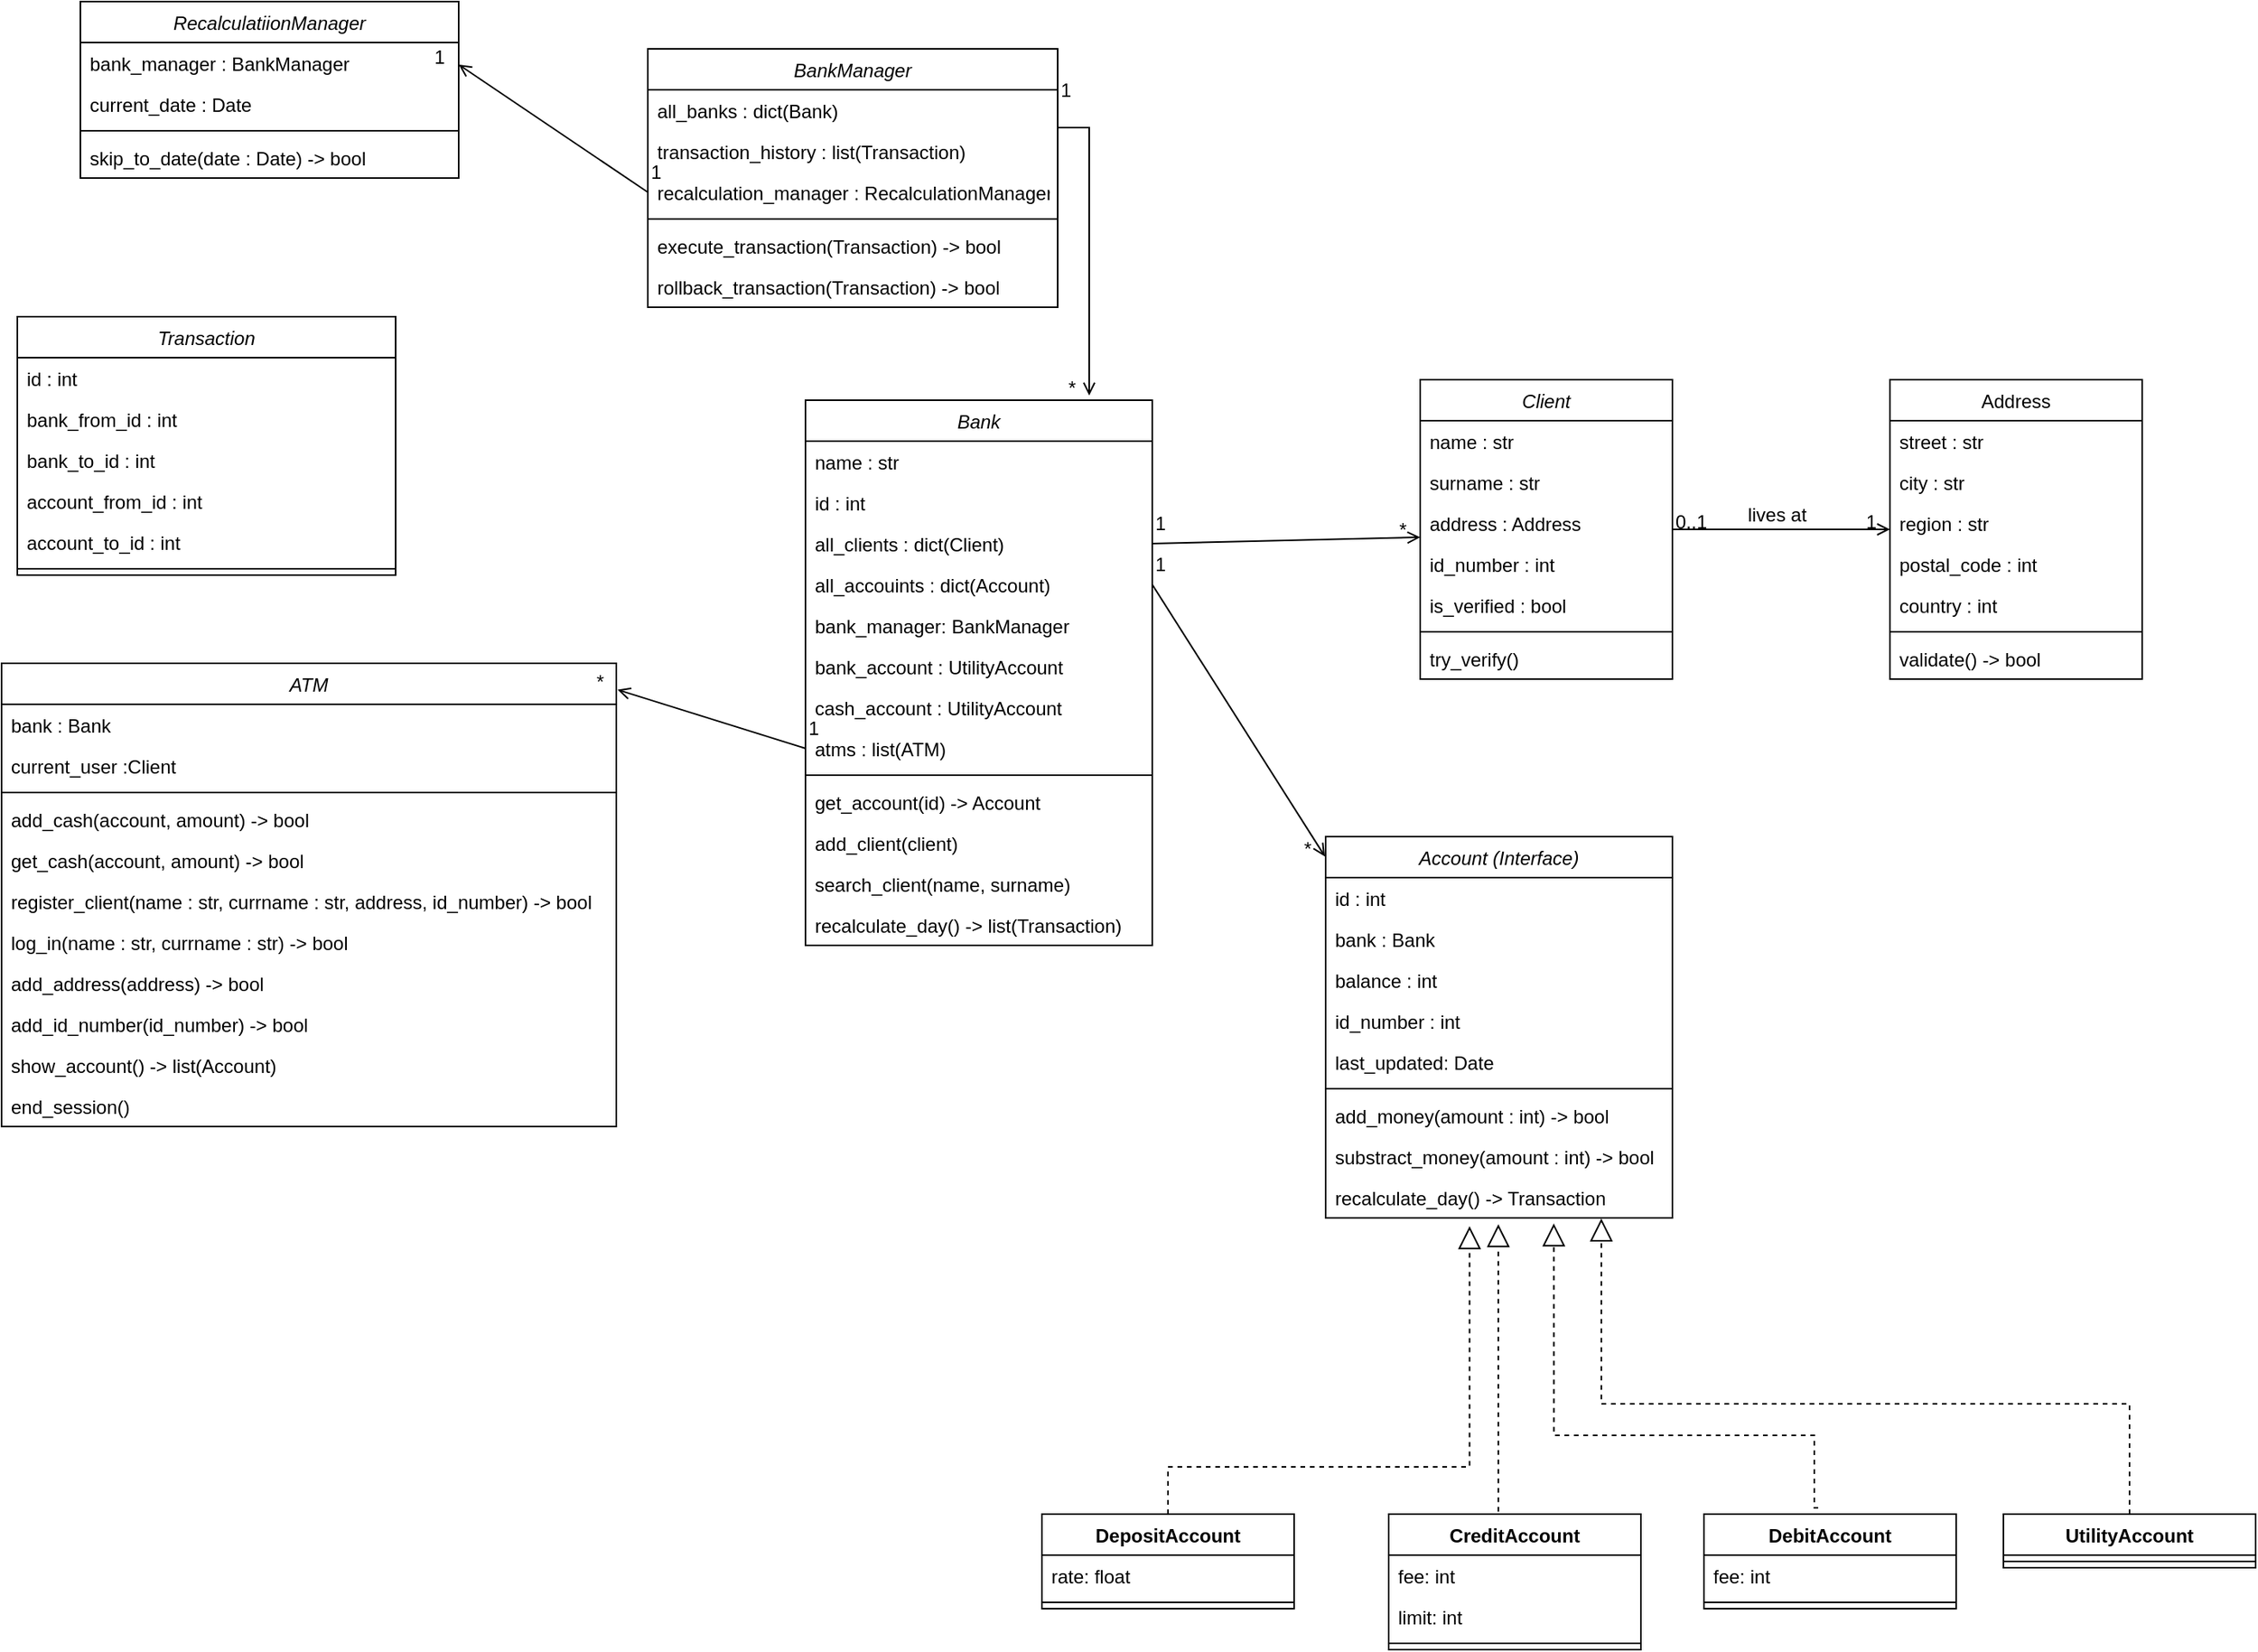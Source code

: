 <mxfile version="15.5.4" type="embed"><diagram id="C5RBs43oDa-KdzZeNtuy" name="Page-1"><mxGraphModel dx="1865" dy="1717" grid="1" gridSize="10" guides="1" tooltips="1" connect="1" arrows="1" fold="1" page="1" pageScale="1" pageWidth="827" pageHeight="1169" math="0" shadow="0"><root><mxCell id="WIyWlLk6GJQsqaUBKTNV-0"/><mxCell id="WIyWlLk6GJQsqaUBKTNV-1" parent="WIyWlLk6GJQsqaUBKTNV-0"/><mxCell id="zkfFHV4jXpPFQw0GAbJ--0" value="Client" style="swimlane;fontStyle=2;align=center;verticalAlign=top;childLayout=stackLayout;horizontal=1;startSize=26;horizontalStack=0;resizeParent=1;resizeLast=0;collapsible=1;marginBottom=0;rounded=0;shadow=0;strokeWidth=1;" parent="WIyWlLk6GJQsqaUBKTNV-1" vertex="1"><mxGeometry x="210" y="40" width="160" height="190" as="geometry"><mxRectangle x="230" y="140" width="160" height="26" as="alternateBounds"/></mxGeometry></mxCell><mxCell id="zkfFHV4jXpPFQw0GAbJ--1" value="name : str" style="text;align=left;verticalAlign=top;spacingLeft=4;spacingRight=4;overflow=hidden;rotatable=0;points=[[0,0.5],[1,0.5]];portConstraint=eastwest;" parent="zkfFHV4jXpPFQw0GAbJ--0" vertex="1"><mxGeometry y="26" width="160" height="26" as="geometry"/></mxCell><mxCell id="zkfFHV4jXpPFQw0GAbJ--2" value="surname : str" style="text;align=left;verticalAlign=top;spacingLeft=4;spacingRight=4;overflow=hidden;rotatable=0;points=[[0,0.5],[1,0.5]];portConstraint=eastwest;rounded=0;shadow=0;html=0;" parent="zkfFHV4jXpPFQw0GAbJ--0" vertex="1"><mxGeometry y="52" width="160" height="26" as="geometry"/></mxCell><mxCell id="zkfFHV4jXpPFQw0GAbJ--3" value="address : Address" style="text;align=left;verticalAlign=top;spacingLeft=4;spacingRight=4;overflow=hidden;rotatable=0;points=[[0,0.5],[1,0.5]];portConstraint=eastwest;rounded=0;shadow=0;html=0;" parent="zkfFHV4jXpPFQw0GAbJ--0" vertex="1"><mxGeometry y="78" width="160" height="26" as="geometry"/></mxCell><mxCell id="zaFwo0IHeLKlWYsPAoZ0-1" value="id_number : int" style="text;align=left;verticalAlign=top;spacingLeft=4;spacingRight=4;overflow=hidden;rotatable=0;points=[[0,0.5],[1,0.5]];portConstraint=eastwest;rounded=0;shadow=0;html=0;" parent="zkfFHV4jXpPFQw0GAbJ--0" vertex="1"><mxGeometry y="104" width="160" height="26" as="geometry"/></mxCell><mxCell id="8kIhBD2BF5X6gOVt8awM-36" value="is_verified : bool" style="text;align=left;verticalAlign=top;spacingLeft=4;spacingRight=4;overflow=hidden;rotatable=0;points=[[0,0.5],[1,0.5]];portConstraint=eastwest;rounded=0;shadow=0;html=0;" parent="zkfFHV4jXpPFQw0GAbJ--0" vertex="1"><mxGeometry y="130" width="160" height="26" as="geometry"/></mxCell><mxCell id="zkfFHV4jXpPFQw0GAbJ--4" value="" style="line;html=1;strokeWidth=1;align=left;verticalAlign=middle;spacingTop=-1;spacingLeft=3;spacingRight=3;rotatable=0;labelPosition=right;points=[];portConstraint=eastwest;" parent="zkfFHV4jXpPFQw0GAbJ--0" vertex="1"><mxGeometry y="156" width="160" height="8" as="geometry"/></mxCell><mxCell id="zkfFHV4jXpPFQw0GAbJ--5" value="try_verify()" style="text;align=left;verticalAlign=top;spacingLeft=4;spacingRight=4;overflow=hidden;rotatable=0;points=[[0,0.5],[1,0.5]];portConstraint=eastwest;" parent="zkfFHV4jXpPFQw0GAbJ--0" vertex="1"><mxGeometry y="164" width="160" height="26" as="geometry"/></mxCell><mxCell id="zkfFHV4jXpPFQw0GAbJ--17" value="Address" style="swimlane;fontStyle=0;align=center;verticalAlign=top;childLayout=stackLayout;horizontal=1;startSize=26;horizontalStack=0;resizeParent=1;resizeLast=0;collapsible=1;marginBottom=0;rounded=0;shadow=0;strokeWidth=1;" parent="WIyWlLk6GJQsqaUBKTNV-1" vertex="1"><mxGeometry x="508" y="40" width="160" height="190" as="geometry"><mxRectangle x="550" y="140" width="160" height="26" as="alternateBounds"/></mxGeometry></mxCell><mxCell id="zkfFHV4jXpPFQw0GAbJ--18" value="street : str" style="text;align=left;verticalAlign=top;spacingLeft=4;spacingRight=4;overflow=hidden;rotatable=0;points=[[0,0.5],[1,0.5]];portConstraint=eastwest;" parent="zkfFHV4jXpPFQw0GAbJ--17" vertex="1"><mxGeometry y="26" width="160" height="26" as="geometry"/></mxCell><mxCell id="zkfFHV4jXpPFQw0GAbJ--19" value="city : str" style="text;align=left;verticalAlign=top;spacingLeft=4;spacingRight=4;overflow=hidden;rotatable=0;points=[[0,0.5],[1,0.5]];portConstraint=eastwest;rounded=0;shadow=0;html=0;" parent="zkfFHV4jXpPFQw0GAbJ--17" vertex="1"><mxGeometry y="52" width="160" height="26" as="geometry"/></mxCell><mxCell id="zkfFHV4jXpPFQw0GAbJ--20" value="region : str" style="text;align=left;verticalAlign=top;spacingLeft=4;spacingRight=4;overflow=hidden;rotatable=0;points=[[0,0.5],[1,0.5]];portConstraint=eastwest;rounded=0;shadow=0;html=0;" parent="zkfFHV4jXpPFQw0GAbJ--17" vertex="1"><mxGeometry y="78" width="160" height="26" as="geometry"/></mxCell><mxCell id="zkfFHV4jXpPFQw0GAbJ--21" value="postal_code : int" style="text;align=left;verticalAlign=top;spacingLeft=4;spacingRight=4;overflow=hidden;rotatable=0;points=[[0,0.5],[1,0.5]];portConstraint=eastwest;rounded=0;shadow=0;html=0;" parent="zkfFHV4jXpPFQw0GAbJ--17" vertex="1"><mxGeometry y="104" width="160" height="26" as="geometry"/></mxCell><mxCell id="zkfFHV4jXpPFQw0GAbJ--22" value="country : int" style="text;align=left;verticalAlign=top;spacingLeft=4;spacingRight=4;overflow=hidden;rotatable=0;points=[[0,0.5],[1,0.5]];portConstraint=eastwest;rounded=0;shadow=0;html=0;" parent="zkfFHV4jXpPFQw0GAbJ--17" vertex="1"><mxGeometry y="130" width="160" height="26" as="geometry"/></mxCell><mxCell id="zkfFHV4jXpPFQw0GAbJ--23" value="" style="line;html=1;strokeWidth=1;align=left;verticalAlign=middle;spacingTop=-1;spacingLeft=3;spacingRight=3;rotatable=0;labelPosition=right;points=[];portConstraint=eastwest;" parent="zkfFHV4jXpPFQw0GAbJ--17" vertex="1"><mxGeometry y="156" width="160" height="8" as="geometry"/></mxCell><mxCell id="zkfFHV4jXpPFQw0GAbJ--24" value="validate() -&gt; bool" style="text;align=left;verticalAlign=top;spacingLeft=4;spacingRight=4;overflow=hidden;rotatable=0;points=[[0,0.5],[1,0.5]];portConstraint=eastwest;" parent="zkfFHV4jXpPFQw0GAbJ--17" vertex="1"><mxGeometry y="164" width="160" height="26" as="geometry"/></mxCell><mxCell id="zkfFHV4jXpPFQw0GAbJ--26" value="" style="endArrow=open;shadow=0;strokeWidth=1;rounded=0;endFill=1;edgeStyle=elbowEdgeStyle;elbow=vertical;" parent="WIyWlLk6GJQsqaUBKTNV-1" source="zkfFHV4jXpPFQw0GAbJ--0" target="zkfFHV4jXpPFQw0GAbJ--17" edge="1"><mxGeometry x="0.5" y="41" relative="1" as="geometry"><mxPoint x="380" y="192" as="sourcePoint"/><mxPoint x="540" y="192" as="targetPoint"/><mxPoint x="-40" y="32" as="offset"/></mxGeometry></mxCell><mxCell id="zkfFHV4jXpPFQw0GAbJ--27" value="0..1" style="resizable=0;align=left;verticalAlign=bottom;labelBackgroundColor=none;fontSize=12;" parent="zkfFHV4jXpPFQw0GAbJ--26" connectable="0" vertex="1"><mxGeometry x="-1" relative="1" as="geometry"><mxPoint y="4" as="offset"/></mxGeometry></mxCell><mxCell id="zkfFHV4jXpPFQw0GAbJ--28" value="1" style="resizable=0;align=right;verticalAlign=bottom;labelBackgroundColor=none;fontSize=12;" parent="zkfFHV4jXpPFQw0GAbJ--26" connectable="0" vertex="1"><mxGeometry x="1" relative="1" as="geometry"><mxPoint x="-7" y="4" as="offset"/></mxGeometry></mxCell><mxCell id="zkfFHV4jXpPFQw0GAbJ--29" value="lives at" style="text;html=1;resizable=0;points=[];;align=center;verticalAlign=middle;labelBackgroundColor=none;rounded=0;shadow=0;strokeWidth=1;fontSize=12;" parent="zkfFHV4jXpPFQw0GAbJ--26" vertex="1" connectable="0"><mxGeometry x="0.5" y="49" relative="1" as="geometry"><mxPoint x="-38" y="40" as="offset"/></mxGeometry></mxCell><mxCell id="zaFwo0IHeLKlWYsPAoZ0-2" value="Account (Interface)" style="swimlane;fontStyle=2;align=center;verticalAlign=top;childLayout=stackLayout;horizontal=1;startSize=26;horizontalStack=0;resizeParent=1;resizeLast=0;collapsible=1;marginBottom=0;rounded=0;shadow=0;strokeWidth=1;" parent="WIyWlLk6GJQsqaUBKTNV-1" vertex="1"><mxGeometry x="150" y="330" width="220" height="242" as="geometry"><mxRectangle x="230" y="140" width="160" height="26" as="alternateBounds"/></mxGeometry></mxCell><mxCell id="zaFwo0IHeLKlWYsPAoZ0-3" value="id : int" style="text;align=left;verticalAlign=top;spacingLeft=4;spacingRight=4;overflow=hidden;rotatable=0;points=[[0,0.5],[1,0.5]];portConstraint=eastwest;" parent="zaFwo0IHeLKlWYsPAoZ0-2" vertex="1"><mxGeometry y="26" width="220" height="26" as="geometry"/></mxCell><mxCell id="8kIhBD2BF5X6gOVt8awM-78" value="bank : Bank" style="text;align=left;verticalAlign=top;spacingLeft=4;spacingRight=4;overflow=hidden;rotatable=0;points=[[0,0.5],[1,0.5]];portConstraint=eastwest;rounded=0;shadow=0;html=0;" parent="zaFwo0IHeLKlWYsPAoZ0-2" vertex="1"><mxGeometry y="52" width="220" height="26" as="geometry"/></mxCell><mxCell id="zaFwo0IHeLKlWYsPAoZ0-5" value="balance : int" style="text;align=left;verticalAlign=top;spacingLeft=4;spacingRight=4;overflow=hidden;rotatable=0;points=[[0,0.5],[1,0.5]];portConstraint=eastwest;rounded=0;shadow=0;html=0;" parent="zaFwo0IHeLKlWYsPAoZ0-2" vertex="1"><mxGeometry y="78" width="220" height="26" as="geometry"/></mxCell><mxCell id="zaFwo0IHeLKlWYsPAoZ0-6" value="id_number : int" style="text;align=left;verticalAlign=top;spacingLeft=4;spacingRight=4;overflow=hidden;rotatable=0;points=[[0,0.5],[1,0.5]];portConstraint=eastwest;rounded=0;shadow=0;html=0;" parent="zaFwo0IHeLKlWYsPAoZ0-2" vertex="1"><mxGeometry y="104" width="220" height="26" as="geometry"/></mxCell><mxCell id="8kIhBD2BF5X6gOVt8awM-2" value="last_updated: Date" style="text;align=left;verticalAlign=top;spacingLeft=4;spacingRight=4;overflow=hidden;rotatable=0;points=[[0,0.5],[1,0.5]];portConstraint=eastwest;rounded=0;shadow=0;html=0;" parent="zaFwo0IHeLKlWYsPAoZ0-2" vertex="1"><mxGeometry y="130" width="220" height="26" as="geometry"/></mxCell><mxCell id="zaFwo0IHeLKlWYsPAoZ0-7" value="" style="line;html=1;strokeWidth=1;align=left;verticalAlign=middle;spacingTop=-1;spacingLeft=3;spacingRight=3;rotatable=0;labelPosition=right;points=[];portConstraint=eastwest;" parent="zaFwo0IHeLKlWYsPAoZ0-2" vertex="1"><mxGeometry y="156" width="220" height="8" as="geometry"/></mxCell><mxCell id="zaFwo0IHeLKlWYsPAoZ0-8" value="add_money(amount : int) -&gt; bool" style="text;align=left;verticalAlign=top;spacingLeft=4;spacingRight=4;overflow=hidden;rotatable=0;points=[[0,0.5],[1,0.5]];portConstraint=eastwest;" parent="zaFwo0IHeLKlWYsPAoZ0-2" vertex="1"><mxGeometry y="164" width="220" height="26" as="geometry"/></mxCell><mxCell id="zaFwo0IHeLKlWYsPAoZ0-9" value="substract_money(amount : int) -&gt; bool" style="text;align=left;verticalAlign=top;spacingLeft=4;spacingRight=4;overflow=hidden;rotatable=0;points=[[0,0.5],[1,0.5]];portConstraint=eastwest;" parent="zaFwo0IHeLKlWYsPAoZ0-2" vertex="1"><mxGeometry y="190" width="220" height="26" as="geometry"/></mxCell><mxCell id="8kIhBD2BF5X6gOVt8awM-3" value="recalculate_day() -&gt; Transaction" style="text;align=left;verticalAlign=top;spacingLeft=4;spacingRight=4;overflow=hidden;rotatable=0;points=[[0,0.5],[1,0.5]];portConstraint=eastwest;" parent="zaFwo0IHeLKlWYsPAoZ0-2" vertex="1"><mxGeometry y="216" width="220" height="26" as="geometry"/></mxCell><mxCell id="zaFwo0IHeLKlWYsPAoZ0-10" value="DepositAccount" style="swimlane;fontStyle=1;align=center;verticalAlign=top;childLayout=stackLayout;horizontal=1;startSize=26;horizontalStack=0;resizeParent=1;resizeParentMax=0;resizeLast=0;collapsible=1;marginBottom=0;" parent="WIyWlLk6GJQsqaUBKTNV-1" vertex="1"><mxGeometry x="-30" y="760" width="160" height="60" as="geometry"/></mxCell><mxCell id="zaFwo0IHeLKlWYsPAoZ0-11" value="rate: float" style="text;strokeColor=none;fillColor=none;align=left;verticalAlign=top;spacingLeft=4;spacingRight=4;overflow=hidden;rotatable=0;points=[[0,0.5],[1,0.5]];portConstraint=eastwest;" parent="zaFwo0IHeLKlWYsPAoZ0-10" vertex="1"><mxGeometry y="26" width="160" height="26" as="geometry"/></mxCell><mxCell id="zaFwo0IHeLKlWYsPAoZ0-12" value="" style="line;strokeWidth=1;fillColor=none;align=left;verticalAlign=middle;spacingTop=-1;spacingLeft=3;spacingRight=3;rotatable=0;labelPosition=right;points=[];portConstraint=eastwest;" parent="zaFwo0IHeLKlWYsPAoZ0-10" vertex="1"><mxGeometry y="52" width="160" height="8" as="geometry"/></mxCell><mxCell id="8kIhBD2BF5X6gOVt8awM-4" value="CreditAccount" style="swimlane;fontStyle=1;align=center;verticalAlign=top;childLayout=stackLayout;horizontal=1;startSize=26;horizontalStack=0;resizeParent=1;resizeParentMax=0;resizeLast=0;collapsible=1;marginBottom=0;" parent="WIyWlLk6GJQsqaUBKTNV-1" vertex="1"><mxGeometry x="190" y="760" width="160" height="86" as="geometry"/></mxCell><mxCell id="8kIhBD2BF5X6gOVt8awM-5" value="fee: int" style="text;strokeColor=none;fillColor=none;align=left;verticalAlign=top;spacingLeft=4;spacingRight=4;overflow=hidden;rotatable=0;points=[[0,0.5],[1,0.5]];portConstraint=eastwest;" parent="8kIhBD2BF5X6gOVt8awM-4" vertex="1"><mxGeometry y="26" width="160" height="26" as="geometry"/></mxCell><mxCell id="8kIhBD2BF5X6gOVt8awM-66" value="limit: int" style="text;strokeColor=none;fillColor=none;align=left;verticalAlign=top;spacingLeft=4;spacingRight=4;overflow=hidden;rotatable=0;points=[[0,0.5],[1,0.5]];portConstraint=eastwest;" parent="8kIhBD2BF5X6gOVt8awM-4" vertex="1"><mxGeometry y="52" width="160" height="26" as="geometry"/></mxCell><mxCell id="8kIhBD2BF5X6gOVt8awM-6" value="" style="line;strokeWidth=1;fillColor=none;align=left;verticalAlign=middle;spacingTop=-1;spacingLeft=3;spacingRight=3;rotatable=0;labelPosition=right;points=[];portConstraint=eastwest;" parent="8kIhBD2BF5X6gOVt8awM-4" vertex="1"><mxGeometry y="78" width="160" height="8" as="geometry"/></mxCell><mxCell id="8kIhBD2BF5X6gOVt8awM-8" value="DebitAccount" style="swimlane;fontStyle=1;align=center;verticalAlign=top;childLayout=stackLayout;horizontal=1;startSize=26;horizontalStack=0;resizeParent=1;resizeParentMax=0;resizeLast=0;collapsible=1;marginBottom=0;" parent="WIyWlLk6GJQsqaUBKTNV-1" vertex="1"><mxGeometry x="390" y="760" width="160" height="60" as="geometry"/></mxCell><mxCell id="8kIhBD2BF5X6gOVt8awM-9" value="fee: int" style="text;strokeColor=none;fillColor=none;align=left;verticalAlign=top;spacingLeft=4;spacingRight=4;overflow=hidden;rotatable=0;points=[[0,0.5],[1,0.5]];portConstraint=eastwest;" parent="8kIhBD2BF5X6gOVt8awM-8" vertex="1"><mxGeometry y="26" width="160" height="26" as="geometry"/></mxCell><mxCell id="8kIhBD2BF5X6gOVt8awM-10" value="" style="line;strokeWidth=1;fillColor=none;align=left;verticalAlign=middle;spacingTop=-1;spacingLeft=3;spacingRight=3;rotatable=0;labelPosition=right;points=[];portConstraint=eastwest;" parent="8kIhBD2BF5X6gOVt8awM-8" vertex="1"><mxGeometry y="52" width="160" height="8" as="geometry"/></mxCell><mxCell id="8kIhBD2BF5X6gOVt8awM-11" value="UtilityAccount" style="swimlane;fontStyle=1;align=center;verticalAlign=top;childLayout=stackLayout;horizontal=1;startSize=26;horizontalStack=0;resizeParent=1;resizeParentMax=0;resizeLast=0;collapsible=1;marginBottom=0;" parent="WIyWlLk6GJQsqaUBKTNV-1" vertex="1"><mxGeometry x="580" y="760" width="160" height="34" as="geometry"/></mxCell><mxCell id="8kIhBD2BF5X6gOVt8awM-13" value="" style="line;strokeWidth=1;fillColor=none;align=left;verticalAlign=middle;spacingTop=-1;spacingLeft=3;spacingRight=3;rotatable=0;labelPosition=right;points=[];portConstraint=eastwest;" parent="8kIhBD2BF5X6gOVt8awM-11" vertex="1"><mxGeometry y="26" width="160" height="8" as="geometry"/></mxCell><mxCell id="8kIhBD2BF5X6gOVt8awM-16" value="" style="endArrow=block;dashed=1;endFill=0;endSize=12;html=1;rounded=0;entryX=0.415;entryY=1.202;entryDx=0;entryDy=0;entryPerimeter=0;edgeStyle=orthogonalEdgeStyle;exitX=0.5;exitY=0;exitDx=0;exitDy=0;" parent="WIyWlLk6GJQsqaUBKTNV-1" source="zaFwo0IHeLKlWYsPAoZ0-10" target="8kIhBD2BF5X6gOVt8awM-3" edge="1"><mxGeometry width="160" relative="1" as="geometry"><mxPoint x="60" y="730" as="sourcePoint"/><mxPoint x="290" y="720" as="targetPoint"/><Array as="points"><mxPoint x="50" y="730"/><mxPoint x="241" y="730"/></Array></mxGeometry></mxCell><mxCell id="8kIhBD2BF5X6gOVt8awM-24" value="" style="endArrow=block;dashed=1;endFill=0;endSize=12;html=1;rounded=0;edgeStyle=orthogonalEdgeStyle;exitX=0.5;exitY=0;exitDx=0;exitDy=0;entryX=0.498;entryY=1.155;entryDx=0;entryDy=0;entryPerimeter=0;" parent="WIyWlLk6GJQsqaUBKTNV-1" source="8kIhBD2BF5X6gOVt8awM-4" target="8kIhBD2BF5X6gOVt8awM-3" edge="1"><mxGeometry width="160" relative="1" as="geometry"><mxPoint x="60" y="770" as="sourcePoint"/><mxPoint x="280" y="660" as="targetPoint"/><Array as="points"><mxPoint x="260" y="760"/></Array></mxGeometry></mxCell><mxCell id="8kIhBD2BF5X6gOVt8awM-25" value="" style="endArrow=block;dashed=1;endFill=0;endSize=12;html=1;rounded=0;edgeStyle=orthogonalEdgeStyle;entryX=0.658;entryY=1.137;entryDx=0;entryDy=0;entryPerimeter=0;exitX=0.453;exitY=-0.067;exitDx=0;exitDy=0;exitPerimeter=0;" parent="WIyWlLk6GJQsqaUBKTNV-1" source="8kIhBD2BF5X6gOVt8awM-8" target="8kIhBD2BF5X6gOVt8awM-3" edge="1"><mxGeometry width="160" relative="1" as="geometry"><mxPoint x="460" y="720" as="sourcePoint"/><mxPoint x="269.56" y="632.03" as="targetPoint"/><Array as="points"><mxPoint x="460" y="756"/><mxPoint x="460" y="710"/><mxPoint x="295" y="710"/></Array></mxGeometry></mxCell><mxCell id="8kIhBD2BF5X6gOVt8awM-26" value="" style="endArrow=block;dashed=1;endFill=0;endSize=12;html=1;rounded=0;edgeStyle=orthogonalEdgeStyle;entryX=0.795;entryY=1.014;entryDx=0;entryDy=0;entryPerimeter=0;" parent="WIyWlLk6GJQsqaUBKTNV-1" target="8kIhBD2BF5X6gOVt8awM-3" edge="1"><mxGeometry width="160" relative="1" as="geometry"><mxPoint x="660" y="760" as="sourcePoint"/><mxPoint x="304.76" y="631.562" as="targetPoint"/><Array as="points"><mxPoint x="660" y="690"/><mxPoint x="325" y="690"/></Array></mxGeometry></mxCell><mxCell id="8kIhBD2BF5X6gOVt8awM-27" value="Bank" style="swimlane;fontStyle=2;align=center;verticalAlign=top;childLayout=stackLayout;horizontal=1;startSize=26;horizontalStack=0;resizeParent=1;resizeLast=0;collapsible=1;marginBottom=0;rounded=0;shadow=0;strokeWidth=1;" parent="WIyWlLk6GJQsqaUBKTNV-1" vertex="1"><mxGeometry x="-180" y="53" width="220" height="346" as="geometry"><mxRectangle x="230" y="140" width="160" height="26" as="alternateBounds"/></mxGeometry></mxCell><mxCell id="8kIhBD2BF5X6gOVt8awM-28" value="name : str" style="text;align=left;verticalAlign=top;spacingLeft=4;spacingRight=4;overflow=hidden;rotatable=0;points=[[0,0.5],[1,0.5]];portConstraint=eastwest;" parent="8kIhBD2BF5X6gOVt8awM-27" vertex="1"><mxGeometry y="26" width="220" height="26" as="geometry"/></mxCell><mxCell id="8kIhBD2BF5X6gOVt8awM-29" value="id : int" style="text;align=left;verticalAlign=top;spacingLeft=4;spacingRight=4;overflow=hidden;rotatable=0;points=[[0,0.5],[1,0.5]];portConstraint=eastwest;rounded=0;shadow=0;html=0;" parent="8kIhBD2BF5X6gOVt8awM-27" vertex="1"><mxGeometry y="52" width="220" height="26" as="geometry"/></mxCell><mxCell id="8kIhBD2BF5X6gOVt8awM-46" value="all_clients : dict(Client)&#10;" style="text;align=left;verticalAlign=top;spacingLeft=4;spacingRight=4;overflow=hidden;rotatable=0;points=[[0,0.5],[1,0.5]];portConstraint=eastwest;rounded=0;shadow=0;html=0;" parent="8kIhBD2BF5X6gOVt8awM-27" vertex="1"><mxGeometry y="78" width="220" height="26" as="geometry"/></mxCell><mxCell id="8kIhBD2BF5X6gOVt8awM-47" value="all_accouints : dict(Account)" style="text;align=left;verticalAlign=top;spacingLeft=4;spacingRight=4;overflow=hidden;rotatable=0;points=[[0,0.5],[1,0.5]];portConstraint=eastwest;rounded=0;shadow=0;html=0;" parent="8kIhBD2BF5X6gOVt8awM-27" vertex="1"><mxGeometry y="104" width="220" height="26" as="geometry"/></mxCell><mxCell id="8kIhBD2BF5X6gOVt8awM-88" value="bank_manager: BankManager" style="text;align=left;verticalAlign=top;spacingLeft=4;spacingRight=4;overflow=hidden;rotatable=0;points=[[0,0.5],[1,0.5]];portConstraint=eastwest;rounded=0;shadow=0;html=0;" parent="8kIhBD2BF5X6gOVt8awM-27" vertex="1"><mxGeometry y="130" width="220" height="26" as="geometry"/></mxCell><mxCell id="8kIhBD2BF5X6gOVt8awM-79" value="bank_account : UtilityAccount" style="text;align=left;verticalAlign=top;spacingLeft=4;spacingRight=4;overflow=hidden;rotatable=0;points=[[0,0.5],[1,0.5]];portConstraint=eastwest;rounded=0;shadow=0;html=0;" parent="8kIhBD2BF5X6gOVt8awM-27" vertex="1"><mxGeometry y="156" width="220" height="26" as="geometry"/></mxCell><mxCell id="8kIhBD2BF5X6gOVt8awM-80" value="cash_account : UtilityAccount" style="text;align=left;verticalAlign=top;spacingLeft=4;spacingRight=4;overflow=hidden;rotatable=0;points=[[0,0.5],[1,0.5]];portConstraint=eastwest;rounded=0;shadow=0;html=0;" parent="8kIhBD2BF5X6gOVt8awM-27" vertex="1"><mxGeometry y="182" width="220" height="26" as="geometry"/></mxCell><mxCell id="8kIhBD2BF5X6gOVt8awM-81" value="atms : list(ATM)" style="text;align=left;verticalAlign=top;spacingLeft=4;spacingRight=4;overflow=hidden;rotatable=0;points=[[0,0.5],[1,0.5]];portConstraint=eastwest;rounded=0;shadow=0;html=0;" parent="8kIhBD2BF5X6gOVt8awM-27" vertex="1"><mxGeometry y="208" width="220" height="26" as="geometry"/></mxCell><mxCell id="8kIhBD2BF5X6gOVt8awM-32" value="" style="line;html=1;strokeWidth=1;align=left;verticalAlign=middle;spacingTop=-1;spacingLeft=3;spacingRight=3;rotatable=0;labelPosition=right;points=[];portConstraint=eastwest;" parent="8kIhBD2BF5X6gOVt8awM-27" vertex="1"><mxGeometry y="234" width="220" height="8" as="geometry"/></mxCell><mxCell id="8kIhBD2BF5X6gOVt8awM-33" value="get_account(id) -&gt; Account" style="text;align=left;verticalAlign=top;spacingLeft=4;spacingRight=4;overflow=hidden;rotatable=0;points=[[0,0.5],[1,0.5]];portConstraint=eastwest;" parent="8kIhBD2BF5X6gOVt8awM-27" vertex="1"><mxGeometry y="242" width="220" height="26" as="geometry"/></mxCell><mxCell id="8kIhBD2BF5X6gOVt8awM-34" value="add_client(client)" style="text;align=left;verticalAlign=top;spacingLeft=4;spacingRight=4;overflow=hidden;rotatable=0;points=[[0,0.5],[1,0.5]];portConstraint=eastwest;" parent="8kIhBD2BF5X6gOVt8awM-27" vertex="1"><mxGeometry y="268" width="220" height="26" as="geometry"/></mxCell><mxCell id="8kIhBD2BF5X6gOVt8awM-37" value="search_client(name, surname)" style="text;align=left;verticalAlign=top;spacingLeft=4;spacingRight=4;overflow=hidden;rotatable=0;points=[[0,0.5],[1,0.5]];portConstraint=eastwest;" parent="8kIhBD2BF5X6gOVt8awM-27" vertex="1"><mxGeometry y="294" width="220" height="26" as="geometry"/></mxCell><mxCell id="8kIhBD2BF5X6gOVt8awM-67" value="recalculate_day() -&gt; list(Transaction)" style="text;align=left;verticalAlign=top;spacingLeft=4;spacingRight=4;overflow=hidden;rotatable=0;points=[[0,0.5],[1,0.5]];portConstraint=eastwest;" parent="8kIhBD2BF5X6gOVt8awM-27" vertex="1"><mxGeometry y="320" width="220" height="26" as="geometry"/></mxCell><mxCell id="8kIhBD2BF5X6gOVt8awM-38" value="BankManager" style="swimlane;fontStyle=2;align=center;verticalAlign=top;childLayout=stackLayout;horizontal=1;startSize=26;horizontalStack=0;resizeParent=1;resizeLast=0;collapsible=1;marginBottom=0;rounded=0;shadow=0;strokeWidth=1;" parent="WIyWlLk6GJQsqaUBKTNV-1" vertex="1"><mxGeometry x="-280" y="-170" width="260" height="164" as="geometry"><mxRectangle x="230" y="140" width="160" height="26" as="alternateBounds"/></mxGeometry></mxCell><mxCell id="8kIhBD2BF5X6gOVt8awM-39" value="all_banks : dict(Bank)" style="text;align=left;verticalAlign=top;spacingLeft=4;spacingRight=4;overflow=hidden;rotatable=0;points=[[0,0.5],[1,0.5]];portConstraint=eastwest;" parent="8kIhBD2BF5X6gOVt8awM-38" vertex="1"><mxGeometry y="26" width="260" height="26" as="geometry"/></mxCell><mxCell id="8kIhBD2BF5X6gOVt8awM-45" value="transaction_history : list(Transaction)" style="text;align=left;verticalAlign=top;spacingLeft=4;spacingRight=4;overflow=hidden;rotatable=0;points=[[0,0.5],[1,0.5]];portConstraint=eastwest;" parent="8kIhBD2BF5X6gOVt8awM-38" vertex="1"><mxGeometry y="52" width="260" height="26" as="geometry"/></mxCell><mxCell id="8kIhBD2BF5X6gOVt8awM-68" value="recalculation_manager : RecalculationManager" style="text;align=left;verticalAlign=top;spacingLeft=4;spacingRight=4;overflow=hidden;rotatable=0;points=[[0,0.5],[1,0.5]];portConstraint=eastwest;" parent="8kIhBD2BF5X6gOVt8awM-38" vertex="1"><mxGeometry y="78" width="260" height="26" as="geometry"/></mxCell><mxCell id="8kIhBD2BF5X6gOVt8awM-41" value="" style="line;html=1;strokeWidth=1;align=left;verticalAlign=middle;spacingTop=-1;spacingLeft=3;spacingRight=3;rotatable=0;labelPosition=right;points=[];portConstraint=eastwest;" parent="8kIhBD2BF5X6gOVt8awM-38" vertex="1"><mxGeometry y="104" width="260" height="8" as="geometry"/></mxCell><mxCell id="8kIhBD2BF5X6gOVt8awM-42" value="execute_transaction(Transaction) -&gt; bool" style="text;align=left;verticalAlign=top;spacingLeft=4;spacingRight=4;overflow=hidden;rotatable=0;points=[[0,0.5],[1,0.5]];portConstraint=eastwest;" parent="8kIhBD2BF5X6gOVt8awM-38" vertex="1"><mxGeometry y="112" width="260" height="26" as="geometry"/></mxCell><mxCell id="8kIhBD2BF5X6gOVt8awM-100" value="rollback_transaction(Transaction) -&gt; bool" style="text;align=left;verticalAlign=top;spacingLeft=4;spacingRight=4;overflow=hidden;rotatable=0;points=[[0,0.5],[1,0.5]];portConstraint=eastwest;" parent="8kIhBD2BF5X6gOVt8awM-38" vertex="1"><mxGeometry y="138" width="260" height="26" as="geometry"/></mxCell><mxCell id="8kIhBD2BF5X6gOVt8awM-48" value="Transaction" style="swimlane;fontStyle=2;align=center;verticalAlign=top;childLayout=stackLayout;horizontal=1;startSize=26;horizontalStack=0;resizeParent=1;resizeLast=0;collapsible=1;marginBottom=0;rounded=0;shadow=0;strokeWidth=1;" parent="WIyWlLk6GJQsqaUBKTNV-1" vertex="1"><mxGeometry x="-680" width="240" height="164" as="geometry"><mxRectangle x="230" y="140" width="160" height="26" as="alternateBounds"/></mxGeometry></mxCell><mxCell id="8kIhBD2BF5X6gOVt8awM-49" value="id : int" style="text;align=left;verticalAlign=top;spacingLeft=4;spacingRight=4;overflow=hidden;rotatable=0;points=[[0,0.5],[1,0.5]];portConstraint=eastwest;" parent="8kIhBD2BF5X6gOVt8awM-48" vertex="1"><mxGeometry y="26" width="240" height="26" as="geometry"/></mxCell><mxCell id="8kIhBD2BF5X6gOVt8awM-53" value="bank_from_id : int&#10;" style="text;align=left;verticalAlign=top;spacingLeft=4;spacingRight=4;overflow=hidden;rotatable=0;points=[[0,0.5],[1,0.5]];portConstraint=eastwest;" parent="8kIhBD2BF5X6gOVt8awM-48" vertex="1"><mxGeometry y="52" width="240" height="26" as="geometry"/></mxCell><mxCell id="8kIhBD2BF5X6gOVt8awM-54" value="bank_to_id : int" style="text;align=left;verticalAlign=top;spacingLeft=4;spacingRight=4;overflow=hidden;rotatable=0;points=[[0,0.5],[1,0.5]];portConstraint=eastwest;" parent="8kIhBD2BF5X6gOVt8awM-48" vertex="1"><mxGeometry y="78" width="240" height="26" as="geometry"/></mxCell><mxCell id="8kIhBD2BF5X6gOVt8awM-55" value="account_from_id : int" style="text;align=left;verticalAlign=top;spacingLeft=4;spacingRight=4;overflow=hidden;rotatable=0;points=[[0,0.5],[1,0.5]];portConstraint=eastwest;" parent="8kIhBD2BF5X6gOVt8awM-48" vertex="1"><mxGeometry y="104" width="240" height="26" as="geometry"/></mxCell><mxCell id="8kIhBD2BF5X6gOVt8awM-77" value="account_to_id : int" style="text;align=left;verticalAlign=top;spacingLeft=4;spacingRight=4;overflow=hidden;rotatable=0;points=[[0,0.5],[1,0.5]];portConstraint=eastwest;" parent="8kIhBD2BF5X6gOVt8awM-48" vertex="1"><mxGeometry y="130" width="240" height="26" as="geometry"/></mxCell><mxCell id="8kIhBD2BF5X6gOVt8awM-51" value="" style="line;html=1;strokeWidth=1;align=left;verticalAlign=middle;spacingTop=-1;spacingLeft=3;spacingRight=3;rotatable=0;labelPosition=right;points=[];portConstraint=eastwest;" parent="8kIhBD2BF5X6gOVt8awM-48" vertex="1"><mxGeometry y="156" width="240" height="8" as="geometry"/></mxCell><mxCell id="8kIhBD2BF5X6gOVt8awM-56" value="" style="endArrow=open;shadow=0;strokeWidth=1;rounded=0;endFill=1;elbow=vertical;exitX=1;exitY=0.5;exitDx=0;exitDy=0;" parent="WIyWlLk6GJQsqaUBKTNV-1" source="8kIhBD2BF5X6gOVt8awM-46" edge="1"><mxGeometry x="0.5" y="41" relative="1" as="geometry"><mxPoint x="20" y="170" as="sourcePoint"/><mxPoint x="210" y="140" as="targetPoint"/><mxPoint x="-40" y="32" as="offset"/></mxGeometry></mxCell><mxCell id="8kIhBD2BF5X6gOVt8awM-57" value="1" style="resizable=0;align=left;verticalAlign=bottom;labelBackgroundColor=none;fontSize=12;" parent="8kIhBD2BF5X6gOVt8awM-56" connectable="0" vertex="1"><mxGeometry x="-1" relative="1" as="geometry"><mxPoint y="-4" as="offset"/></mxGeometry></mxCell><mxCell id="8kIhBD2BF5X6gOVt8awM-58" value="*" style="resizable=0;align=right;verticalAlign=bottom;labelBackgroundColor=none;fontSize=12;" parent="8kIhBD2BF5X6gOVt8awM-56" connectable="0" vertex="1"><mxGeometry x="1" relative="1" as="geometry"><mxPoint x="-7" y="4" as="offset"/></mxGeometry></mxCell><mxCell id="8kIhBD2BF5X6gOVt8awM-60" value="" style="endArrow=open;shadow=0;strokeWidth=1;rounded=0;endFill=1;elbow=vertical;exitX=1;exitY=0.5;exitDx=0;exitDy=0;entryX=-0.002;entryY=0.052;entryDx=0;entryDy=0;entryPerimeter=0;" parent="WIyWlLk6GJQsqaUBKTNV-1" source="8kIhBD2BF5X6gOVt8awM-47" target="zaFwo0IHeLKlWYsPAoZ0-2" edge="1"><mxGeometry x="0.5" y="41" relative="1" as="geometry"><mxPoint x="10" y="154" as="sourcePoint"/><mxPoint x="220" y="150" as="targetPoint"/><mxPoint x="-40" y="32" as="offset"/></mxGeometry></mxCell><mxCell id="8kIhBD2BF5X6gOVt8awM-61" value="1" style="resizable=0;align=left;verticalAlign=bottom;labelBackgroundColor=none;fontSize=12;" parent="8kIhBD2BF5X6gOVt8awM-60" connectable="0" vertex="1"><mxGeometry x="-1" relative="1" as="geometry"><mxPoint y="-4" as="offset"/></mxGeometry></mxCell><mxCell id="8kIhBD2BF5X6gOVt8awM-62" value="*" style="resizable=0;align=right;verticalAlign=bottom;labelBackgroundColor=none;fontSize=12;" parent="8kIhBD2BF5X6gOVt8awM-60" connectable="0" vertex="1"><mxGeometry x="1" relative="1" as="geometry"><mxPoint x="-7" y="4" as="offset"/></mxGeometry></mxCell><mxCell id="8kIhBD2BF5X6gOVt8awM-63" value="" style="endArrow=open;shadow=0;strokeWidth=1;rounded=0;endFill=1;exitX=1;exitY=0.5;exitDx=0;exitDy=0;edgeStyle=elbowEdgeStyle;elbow=vertical;" parent="WIyWlLk6GJQsqaUBKTNV-1" source="8kIhBD2BF5X6gOVt8awM-39" edge="1"><mxGeometry x="0.5" y="41" relative="1" as="geometry"><mxPoint x="10" y="180" as="sourcePoint"/><mxPoint y="50" as="targetPoint"/><mxPoint x="-40" y="32" as="offset"/><Array as="points"><mxPoint x="10" y="-120"/><mxPoint x="30" y="-30"/></Array></mxGeometry></mxCell><mxCell id="8kIhBD2BF5X6gOVt8awM-64" value="1" style="resizable=0;align=left;verticalAlign=bottom;labelBackgroundColor=none;fontSize=12;" parent="8kIhBD2BF5X6gOVt8awM-63" connectable="0" vertex="1"><mxGeometry x="-1" relative="1" as="geometry"><mxPoint y="-4" as="offset"/></mxGeometry></mxCell><mxCell id="8kIhBD2BF5X6gOVt8awM-65" value="*" style="resizable=0;align=right;verticalAlign=bottom;labelBackgroundColor=none;fontSize=12;" parent="8kIhBD2BF5X6gOVt8awM-63" connectable="0" vertex="1"><mxGeometry x="1" relative="1" as="geometry"><mxPoint x="-7" y="4" as="offset"/></mxGeometry></mxCell><mxCell id="8kIhBD2BF5X6gOVt8awM-69" value="RecalculatiionManager" style="swimlane;fontStyle=2;align=center;verticalAlign=top;childLayout=stackLayout;horizontal=1;startSize=26;horizontalStack=0;resizeParent=1;resizeLast=0;collapsible=1;marginBottom=0;rounded=0;shadow=0;strokeWidth=1;" parent="WIyWlLk6GJQsqaUBKTNV-1" vertex="1"><mxGeometry x="-640" y="-200" width="240" height="112" as="geometry"><mxRectangle x="230" y="140" width="160" height="26" as="alternateBounds"/></mxGeometry></mxCell><mxCell id="8kIhBD2BF5X6gOVt8awM-70" value="bank_manager : BankManager" style="text;align=left;verticalAlign=top;spacingLeft=4;spacingRight=4;overflow=hidden;rotatable=0;points=[[0,0.5],[1,0.5]];portConstraint=eastwest;" parent="8kIhBD2BF5X6gOVt8awM-69" vertex="1"><mxGeometry y="26" width="240" height="26" as="geometry"/></mxCell><mxCell id="8kIhBD2BF5X6gOVt8awM-76" value="current_date : Date" style="text;align=left;verticalAlign=top;spacingLeft=4;spacingRight=4;overflow=hidden;rotatable=0;points=[[0,0.5],[1,0.5]];portConstraint=eastwest;" parent="8kIhBD2BF5X6gOVt8awM-69" vertex="1"><mxGeometry y="52" width="240" height="26" as="geometry"/></mxCell><mxCell id="8kIhBD2BF5X6gOVt8awM-74" value="" style="line;html=1;strokeWidth=1;align=left;verticalAlign=middle;spacingTop=-1;spacingLeft=3;spacingRight=3;rotatable=0;labelPosition=right;points=[];portConstraint=eastwest;" parent="8kIhBD2BF5X6gOVt8awM-69" vertex="1"><mxGeometry y="78" width="240" height="8" as="geometry"/></mxCell><mxCell id="8kIhBD2BF5X6gOVt8awM-75" value="skip_to_date(date : Date) -&gt; bool" style="text;align=left;verticalAlign=top;spacingLeft=4;spacingRight=4;overflow=hidden;rotatable=0;points=[[0,0.5],[1,0.5]];portConstraint=eastwest;" parent="8kIhBD2BF5X6gOVt8awM-69" vertex="1"><mxGeometry y="86" width="240" height="26" as="geometry"/></mxCell><mxCell id="8kIhBD2BF5X6gOVt8awM-82" value="ATM" style="swimlane;fontStyle=2;align=center;verticalAlign=top;childLayout=stackLayout;horizontal=1;startSize=26;horizontalStack=0;resizeParent=1;resizeLast=0;collapsible=1;marginBottom=0;rounded=0;shadow=0;strokeWidth=1;" parent="WIyWlLk6GJQsqaUBKTNV-1" vertex="1"><mxGeometry x="-690" y="220" width="390" height="294" as="geometry"><mxRectangle x="230" y="140" width="160" height="26" as="alternateBounds"/></mxGeometry></mxCell><mxCell id="8kIhBD2BF5X6gOVt8awM-83" value="bank : Bank" style="text;align=left;verticalAlign=top;spacingLeft=4;spacingRight=4;overflow=hidden;rotatable=0;points=[[0,0.5],[1,0.5]];portConstraint=eastwest;" parent="8kIhBD2BF5X6gOVt8awM-82" vertex="1"><mxGeometry y="26" width="390" height="26" as="geometry"/></mxCell><mxCell id="8kIhBD2BF5X6gOVt8awM-89" value="current_user :Client" style="text;align=left;verticalAlign=top;spacingLeft=4;spacingRight=4;overflow=hidden;rotatable=0;points=[[0,0.5],[1,0.5]];portConstraint=eastwest;" parent="8kIhBD2BF5X6gOVt8awM-82" vertex="1"><mxGeometry y="52" width="390" height="26" as="geometry"/></mxCell><mxCell id="8kIhBD2BF5X6gOVt8awM-85" value="" style="line;html=1;strokeWidth=1;align=left;verticalAlign=middle;spacingTop=-1;spacingLeft=3;spacingRight=3;rotatable=0;labelPosition=right;points=[];portConstraint=eastwest;" parent="8kIhBD2BF5X6gOVt8awM-82" vertex="1"><mxGeometry y="78" width="390" height="8" as="geometry"/></mxCell><mxCell id="8kIhBD2BF5X6gOVt8awM-86" value="add_cash(account, amount) -&gt; bool" style="text;align=left;verticalAlign=top;spacingLeft=4;spacingRight=4;overflow=hidden;rotatable=0;points=[[0,0.5],[1,0.5]];portConstraint=eastwest;" parent="8kIhBD2BF5X6gOVt8awM-82" vertex="1"><mxGeometry y="86" width="390" height="26" as="geometry"/></mxCell><mxCell id="8kIhBD2BF5X6gOVt8awM-87" value="get_cash(account, amount) -&gt; bool" style="text;align=left;verticalAlign=top;spacingLeft=4;spacingRight=4;overflow=hidden;rotatable=0;points=[[0,0.5],[1,0.5]];portConstraint=eastwest;" parent="8kIhBD2BF5X6gOVt8awM-82" vertex="1"><mxGeometry y="112" width="390" height="26" as="geometry"/></mxCell><mxCell id="8kIhBD2BF5X6gOVt8awM-90" value="register_client(name : str, currname : str, address, id_number) -&gt; bool" style="text;align=left;verticalAlign=top;spacingLeft=4;spacingRight=4;overflow=hidden;rotatable=0;points=[[0,0.5],[1,0.5]];portConstraint=eastwest;" parent="8kIhBD2BF5X6gOVt8awM-82" vertex="1"><mxGeometry y="138" width="390" height="26" as="geometry"/></mxCell><mxCell id="8kIhBD2BF5X6gOVt8awM-91" value="log_in(name : str, currname : str) -&gt; bool" style="text;align=left;verticalAlign=top;spacingLeft=4;spacingRight=4;overflow=hidden;rotatable=0;points=[[0,0.5],[1,0.5]];portConstraint=eastwest;" parent="8kIhBD2BF5X6gOVt8awM-82" vertex="1"><mxGeometry y="164" width="390" height="26" as="geometry"/></mxCell><mxCell id="8kIhBD2BF5X6gOVt8awM-101" value="add_address(address) -&gt; bool" style="text;align=left;verticalAlign=top;spacingLeft=4;spacingRight=4;overflow=hidden;rotatable=0;points=[[0,0.5],[1,0.5]];portConstraint=eastwest;" parent="8kIhBD2BF5X6gOVt8awM-82" vertex="1"><mxGeometry y="190" width="390" height="26" as="geometry"/></mxCell><mxCell id="8kIhBD2BF5X6gOVt8awM-102" value="add_id_number(id_number) -&gt; bool" style="text;align=left;verticalAlign=top;spacingLeft=4;spacingRight=4;overflow=hidden;rotatable=0;points=[[0,0.5],[1,0.5]];portConstraint=eastwest;" parent="8kIhBD2BF5X6gOVt8awM-82" vertex="1"><mxGeometry y="216" width="390" height="26" as="geometry"/></mxCell><mxCell id="8kIhBD2BF5X6gOVt8awM-92" value="show_account() -&gt; list(Account)" style="text;align=left;verticalAlign=top;spacingLeft=4;spacingRight=4;overflow=hidden;rotatable=0;points=[[0,0.5],[1,0.5]];portConstraint=eastwest;" parent="8kIhBD2BF5X6gOVt8awM-82" vertex="1"><mxGeometry y="242" width="390" height="26" as="geometry"/></mxCell><mxCell id="8kIhBD2BF5X6gOVt8awM-103" value="end_session()" style="text;align=left;verticalAlign=top;spacingLeft=4;spacingRight=4;overflow=hidden;rotatable=0;points=[[0,0.5],[1,0.5]];portConstraint=eastwest;" parent="8kIhBD2BF5X6gOVt8awM-82" vertex="1"><mxGeometry y="268" width="390" height="26" as="geometry"/></mxCell><mxCell id="8kIhBD2BF5X6gOVt8awM-94" value="" style="endArrow=open;shadow=0;strokeWidth=1;rounded=0;endFill=1;elbow=vertical;exitX=0;exitY=0.5;exitDx=0;exitDy=0;entryX=1.002;entryY=0.057;entryDx=0;entryDy=0;entryPerimeter=0;" parent="WIyWlLk6GJQsqaUBKTNV-1" source="8kIhBD2BF5X6gOVt8awM-81" target="8kIhBD2BF5X6gOVt8awM-82" edge="1"><mxGeometry x="0.5" y="41" relative="1" as="geometry"><mxPoint x="50" y="154" as="sourcePoint"/><mxPoint x="220" y="150" as="targetPoint"/><mxPoint x="-40" y="32" as="offset"/></mxGeometry></mxCell><mxCell id="8kIhBD2BF5X6gOVt8awM-95" value="1" style="resizable=0;align=left;verticalAlign=bottom;labelBackgroundColor=none;fontSize=12;" parent="8kIhBD2BF5X6gOVt8awM-94" connectable="0" vertex="1"><mxGeometry x="-1" relative="1" as="geometry"><mxPoint y="-4" as="offset"/></mxGeometry></mxCell><mxCell id="8kIhBD2BF5X6gOVt8awM-96" value="*" style="resizable=0;align=right;verticalAlign=bottom;labelBackgroundColor=none;fontSize=12;" parent="8kIhBD2BF5X6gOVt8awM-94" connectable="0" vertex="1"><mxGeometry x="1" relative="1" as="geometry"><mxPoint x="-7" y="4" as="offset"/></mxGeometry></mxCell><mxCell id="8kIhBD2BF5X6gOVt8awM-97" value="" style="endArrow=open;shadow=0;strokeWidth=1;rounded=0;endFill=1;elbow=vertical;exitX=0;exitY=0.5;exitDx=0;exitDy=0;" parent="WIyWlLk6GJQsqaUBKTNV-1" source="8kIhBD2BF5X6gOVt8awM-68" edge="1"><mxGeometry x="0.5" y="41" relative="1" as="geometry"><mxPoint x="-210.78" y="61.69" as="sourcePoint"/><mxPoint x="-400" y="-160" as="targetPoint"/><mxPoint x="-40" y="32" as="offset"/></mxGeometry></mxCell><mxCell id="8kIhBD2BF5X6gOVt8awM-98" value="1" style="resizable=0;align=left;verticalAlign=bottom;labelBackgroundColor=none;fontSize=12;" parent="8kIhBD2BF5X6gOVt8awM-97" connectable="0" vertex="1"><mxGeometry x="-1" relative="1" as="geometry"><mxPoint y="-4" as="offset"/></mxGeometry></mxCell><mxCell id="8kIhBD2BF5X6gOVt8awM-99" value="1" style="resizable=0;align=right;verticalAlign=bottom;labelBackgroundColor=none;fontSize=12;" parent="8kIhBD2BF5X6gOVt8awM-97" connectable="0" vertex="1"><mxGeometry x="1" relative="1" as="geometry"><mxPoint x="-7" y="4" as="offset"/></mxGeometry></mxCell></root></mxGraphModel></diagram></mxfile>
